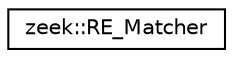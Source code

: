 digraph "Graphical Class Hierarchy"
{
 // LATEX_PDF_SIZE
  edge [fontname="Helvetica",fontsize="10",labelfontname="Helvetica",labelfontsize="10"];
  node [fontname="Helvetica",fontsize="10",shape=record];
  rankdir="LR";
  Node0 [label="zeek::RE_Matcher",height=0.2,width=0.4,color="black", fillcolor="white", style="filled",URL="$d5/de4/classzeek_1_1RE__Matcher.html",tooltip=" "];
}

